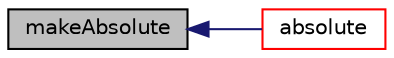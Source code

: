 digraph "makeAbsolute"
{
  bgcolor="transparent";
  edge [fontname="Helvetica",fontsize="10",labelfontname="Helvetica",labelfontsize="10"];
  node [fontname="Helvetica",fontsize="10",shape=record];
  rankdir="LR";
  Node1 [label="makeAbsolute",height=0.2,width=0.4,color="black", fillcolor="grey75", style="filled", fontcolor="black"];
  Node1 -> Node2 [dir="back",color="midnightblue",fontsize="10",style="solid",fontname="Helvetica"];
  Node2 [label="absolute",height=0.2,width=0.4,color="red",URL="$a01570.html#a3b8ea6c32600177d1d1187745a60f02f",tooltip="Return the given relative flux absolute within the MRF region. "];
}
